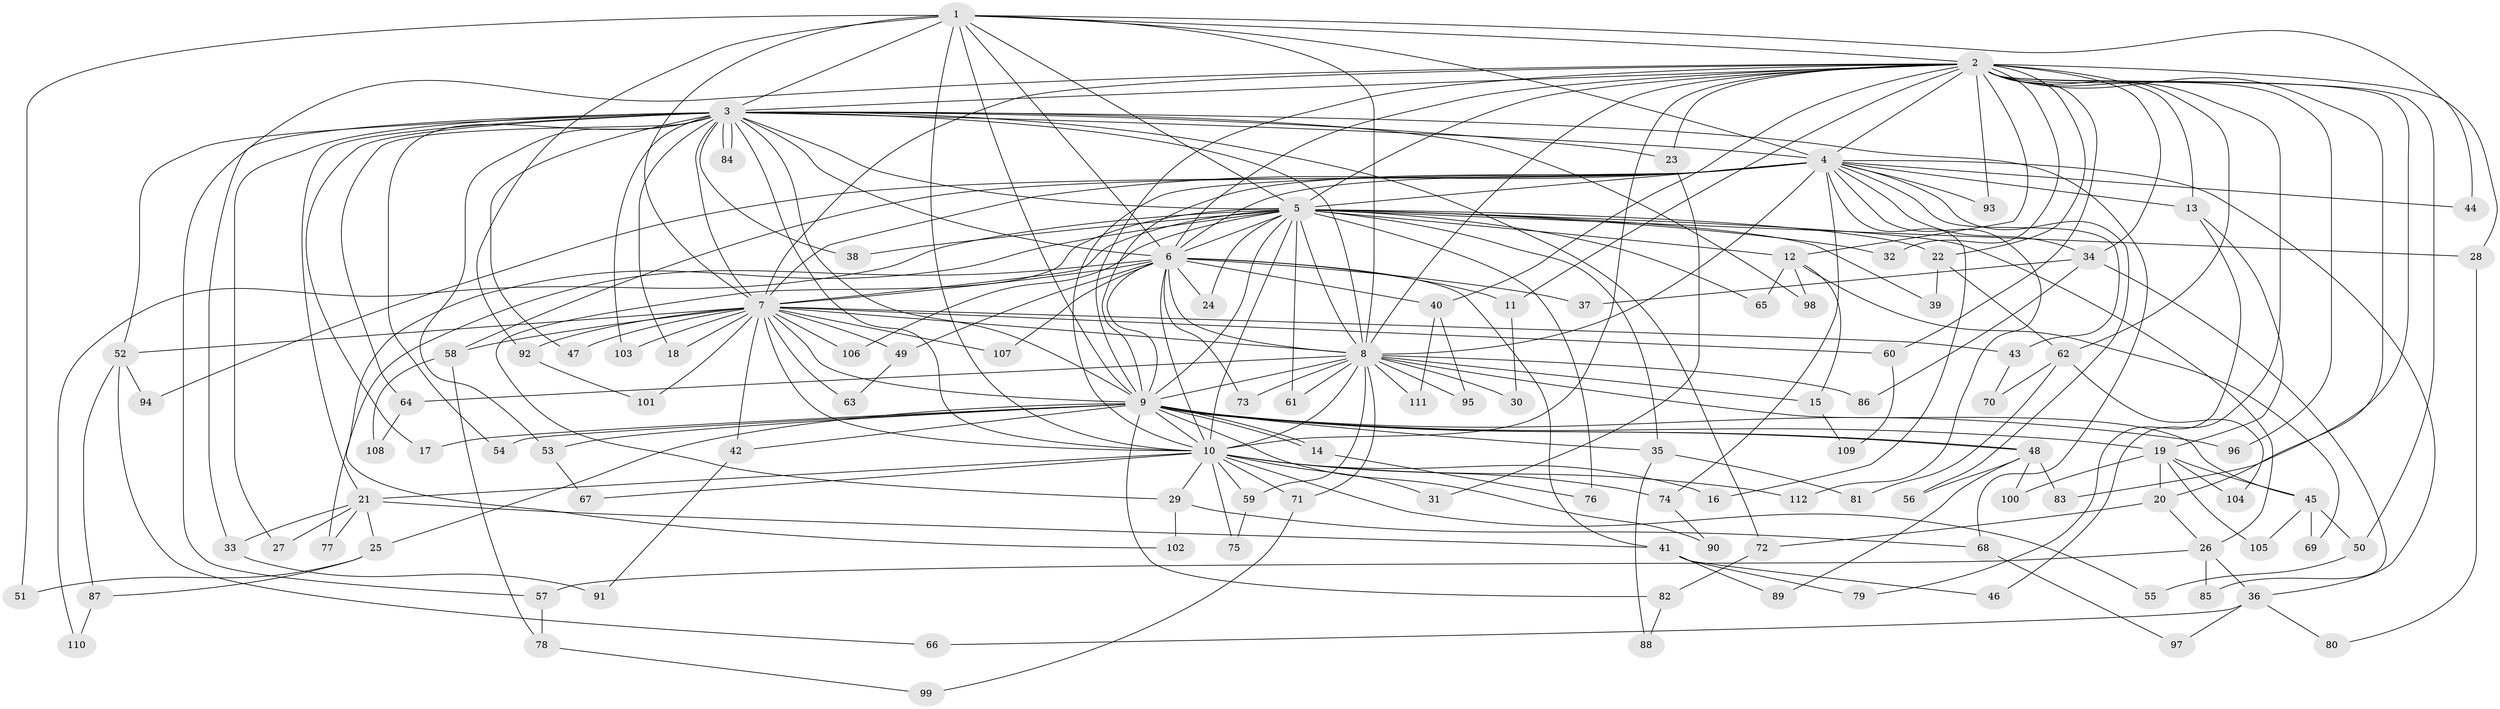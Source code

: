 // coarse degree distribution, {16: 0.06666666666666667, 14: 0.044444444444444446, 19: 0.044444444444444446, 15: 0.044444444444444446, 2: 0.3111111111111111, 7: 0.044444444444444446, 4: 0.13333333333333333, 8: 0.06666666666666667, 6: 0.06666666666666667, 3: 0.13333333333333333, 5: 0.044444444444444446}
// Generated by graph-tools (version 1.1) at 2025/49/03/04/25 22:49:49]
// undirected, 112 vertices, 249 edges
graph export_dot {
  node [color=gray90,style=filled];
  1;
  2;
  3;
  4;
  5;
  6;
  7;
  8;
  9;
  10;
  11;
  12;
  13;
  14;
  15;
  16;
  17;
  18;
  19;
  20;
  21;
  22;
  23;
  24;
  25;
  26;
  27;
  28;
  29;
  30;
  31;
  32;
  33;
  34;
  35;
  36;
  37;
  38;
  39;
  40;
  41;
  42;
  43;
  44;
  45;
  46;
  47;
  48;
  49;
  50;
  51;
  52;
  53;
  54;
  55;
  56;
  57;
  58;
  59;
  60;
  61;
  62;
  63;
  64;
  65;
  66;
  67;
  68;
  69;
  70;
  71;
  72;
  73;
  74;
  75;
  76;
  77;
  78;
  79;
  80;
  81;
  82;
  83;
  84;
  85;
  86;
  87;
  88;
  89;
  90;
  91;
  92;
  93;
  94;
  95;
  96;
  97;
  98;
  99;
  100;
  101;
  102;
  103;
  104;
  105;
  106;
  107;
  108;
  109;
  110;
  111;
  112;
  1 -- 2;
  1 -- 3;
  1 -- 4;
  1 -- 5;
  1 -- 6;
  1 -- 7;
  1 -- 8;
  1 -- 9;
  1 -- 10;
  1 -- 44;
  1 -- 51;
  1 -- 92;
  2 -- 3;
  2 -- 4;
  2 -- 5;
  2 -- 6;
  2 -- 7;
  2 -- 8;
  2 -- 9;
  2 -- 10;
  2 -- 11;
  2 -- 12;
  2 -- 13;
  2 -- 20;
  2 -- 22;
  2 -- 23;
  2 -- 28;
  2 -- 32;
  2 -- 33;
  2 -- 34;
  2 -- 40;
  2 -- 46;
  2 -- 50;
  2 -- 60;
  2 -- 62;
  2 -- 83;
  2 -- 93;
  2 -- 96;
  3 -- 4;
  3 -- 5;
  3 -- 6;
  3 -- 7;
  3 -- 8;
  3 -- 9;
  3 -- 10;
  3 -- 17;
  3 -- 18;
  3 -- 21;
  3 -- 23;
  3 -- 27;
  3 -- 38;
  3 -- 47;
  3 -- 52;
  3 -- 53;
  3 -- 54;
  3 -- 57;
  3 -- 64;
  3 -- 68;
  3 -- 72;
  3 -- 84;
  3 -- 84;
  3 -- 98;
  3 -- 103;
  4 -- 5;
  4 -- 6;
  4 -- 7;
  4 -- 8;
  4 -- 9;
  4 -- 10;
  4 -- 13;
  4 -- 16;
  4 -- 34;
  4 -- 36;
  4 -- 43;
  4 -- 44;
  4 -- 56;
  4 -- 58;
  4 -- 74;
  4 -- 93;
  4 -- 94;
  4 -- 112;
  5 -- 6;
  5 -- 7;
  5 -- 8;
  5 -- 9;
  5 -- 10;
  5 -- 12;
  5 -- 22;
  5 -- 24;
  5 -- 26;
  5 -- 28;
  5 -- 29;
  5 -- 32;
  5 -- 35;
  5 -- 38;
  5 -- 39;
  5 -- 61;
  5 -- 65;
  5 -- 76;
  5 -- 102;
  5 -- 106;
  5 -- 110;
  6 -- 7;
  6 -- 8;
  6 -- 9;
  6 -- 10;
  6 -- 11;
  6 -- 24;
  6 -- 37;
  6 -- 40;
  6 -- 41;
  6 -- 49;
  6 -- 73;
  6 -- 77;
  6 -- 107;
  7 -- 8;
  7 -- 9;
  7 -- 10;
  7 -- 18;
  7 -- 42;
  7 -- 43;
  7 -- 47;
  7 -- 49;
  7 -- 52;
  7 -- 58;
  7 -- 60;
  7 -- 63;
  7 -- 92;
  7 -- 101;
  7 -- 103;
  7 -- 106;
  7 -- 107;
  8 -- 9;
  8 -- 10;
  8 -- 15;
  8 -- 30;
  8 -- 45;
  8 -- 59;
  8 -- 61;
  8 -- 64;
  8 -- 71;
  8 -- 73;
  8 -- 86;
  8 -- 95;
  8 -- 111;
  9 -- 10;
  9 -- 14;
  9 -- 14;
  9 -- 17;
  9 -- 19;
  9 -- 25;
  9 -- 35;
  9 -- 42;
  9 -- 48;
  9 -- 48;
  9 -- 53;
  9 -- 54;
  9 -- 82;
  9 -- 90;
  9 -- 96;
  10 -- 16;
  10 -- 21;
  10 -- 29;
  10 -- 31;
  10 -- 55;
  10 -- 59;
  10 -- 67;
  10 -- 71;
  10 -- 74;
  10 -- 75;
  10 -- 112;
  11 -- 30;
  12 -- 15;
  12 -- 65;
  12 -- 69;
  12 -- 98;
  13 -- 19;
  13 -- 79;
  14 -- 76;
  15 -- 109;
  19 -- 20;
  19 -- 45;
  19 -- 100;
  19 -- 104;
  19 -- 105;
  20 -- 26;
  20 -- 72;
  21 -- 25;
  21 -- 27;
  21 -- 33;
  21 -- 41;
  21 -- 77;
  22 -- 39;
  22 -- 62;
  23 -- 31;
  25 -- 51;
  25 -- 87;
  26 -- 36;
  26 -- 57;
  26 -- 85;
  28 -- 80;
  29 -- 68;
  29 -- 102;
  33 -- 91;
  34 -- 37;
  34 -- 85;
  34 -- 86;
  35 -- 81;
  35 -- 88;
  36 -- 66;
  36 -- 80;
  36 -- 97;
  40 -- 95;
  40 -- 111;
  41 -- 46;
  41 -- 79;
  41 -- 89;
  42 -- 91;
  43 -- 70;
  45 -- 50;
  45 -- 69;
  45 -- 105;
  48 -- 56;
  48 -- 83;
  48 -- 89;
  48 -- 100;
  49 -- 63;
  50 -- 55;
  52 -- 66;
  52 -- 87;
  52 -- 94;
  53 -- 67;
  57 -- 78;
  58 -- 78;
  58 -- 108;
  59 -- 75;
  60 -- 109;
  62 -- 70;
  62 -- 81;
  62 -- 104;
  64 -- 108;
  68 -- 97;
  71 -- 99;
  72 -- 82;
  74 -- 90;
  78 -- 99;
  82 -- 88;
  87 -- 110;
  92 -- 101;
}
